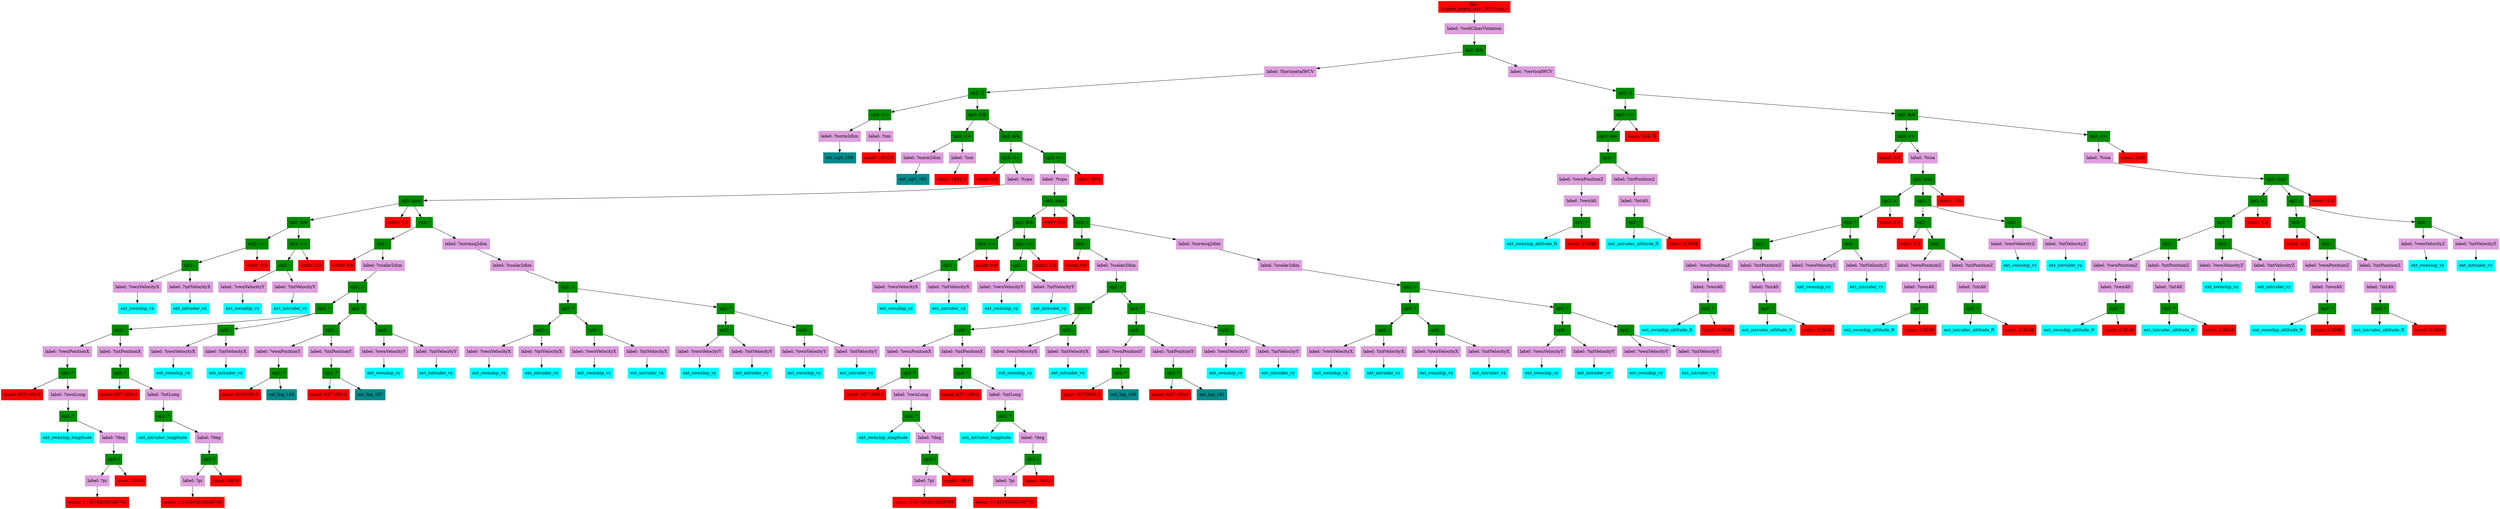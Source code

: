 digraph G {
node [shape=box]

0 [label="file: 
trigger_guard_alert_WCVtcpa.c",color=red, style=filled]
1 [label="label: ?wellClearViolation",color=plum, style=filled]
0 -> 1
2 [label="op2: &&",color=green4, style=filled]
1 -> 2
3 [label="label: ?horizontalWCV",color=plum, style=filled]
2 -> 3
4 [label="op2: ||",color=green4, style=filled]
3 -> 4
5 [label="op2: <=",color=green4, style=filled]
4 -> 5
6 [label="label: ?norm2dim",color=plum, style=filled]
5 -> 6
7 [label="ext_sqrt_158",color=cyan4, style=filled]
6 -> 7
141 [label="label: ?nm",color=plum, style=filled]
5 -> 141
142 [label="const: 1852.0",color=red1, style=filled]
141 -> 142
143 [label="op2: &&",color=green4, style=filled]
4 -> 143
144 [label="op2: <=",color=green4, style=filled]
143 -> 144
145 [label="label: ?norm2dim",color=plum, style=filled]
144 -> 145
146 [label="ext_sqrt_183",color=cyan4, style=filled]
145 -> 146
804 [label="label: ?nm",color=plum, style=filled]
144 -> 804
805 [label="const: 1852.0",color=red1, style=filled]
804 -> 805
806 [label="op2: &&",color=green4, style=filled]
143 -> 806
807 [label="op2: <=",color=green4, style=filled]
806 -> 807
808 [label="const: 0.0",color=red1, style=filled]
807 -> 808
809 [label="label: ?tcpa",color=plum, style=filled]
807 -> 809
810 [label="op3: mux",color=green4, style=filled]
809 -> 810
811 [label="op2: &&",color=green4, style=filled]
810 -> 811
812 [label="op2: ==",color=green4, style=filled]
811 -> 812
813 [label="op2: -",color=green4, style=filled]
812 -> 813
814 [label="label: ?ownVelocityX",color=plum, style=filled]
813 -> 814
815 [label="ext_ownship_vx",color=cyan1, style=filled]
814 -> 815
816 [label="label: ?intVelocityX",color=plum, style=filled]
813 -> 816
817 [label="ext_intruder_vx",color=cyan1, style=filled]
816 -> 817
818 [label="const: 0.0",color=red1, style=filled]
812 -> 818
819 [label="op2: ==",color=green4, style=filled]
811 -> 819
820 [label="op2: -",color=green4, style=filled]
819 -> 820
821 [label="label: ?ownVelocityY",color=plum, style=filled]
820 -> 821
822 [label="ext_ownship_vy",color=cyan1, style=filled]
821 -> 822
823 [label="label: ?intVelocityY",color=plum, style=filled]
820 -> 823
824 [label="ext_intruder_vy",color=cyan1, style=filled]
823 -> 824
825 [label="const: 0.0",color=red1, style=filled]
819 -> 825
826 [label="const: 0.0",color=red1, style=filled]
810 -> 826
827 [label="op2: /",color=green4, style=filled]
810 -> 827
828 [label="op2: -",color=green4, style=filled]
827 -> 828
829 [label="const: 0.0",color=red1, style=filled]
828 -> 829
830 [label="label: ?scalar2dim",color=plum, style=filled]
828 -> 830
831 [label="op2: +",color=green4, style=filled]
830 -> 831
832 [label="op2: *",color=green4, style=filled]
831 -> 832
833 [label="op2: -",color=green4, style=filled]
832 -> 833
834 [label="label: ?ownPositionX",color=plum, style=filled]
833 -> 834
835 [label="op2: *",color=green4, style=filled]
834 -> 835
836 [label="const: 6371000.0",color=red1, style=filled]
835 -> 836
837 [label="label: ?ownLong",color=plum, style=filled]
835 -> 837
838 [label="op2: *",color=green4, style=filled]
837 -> 838
839 [label="ext_ownship_longitude",color=cyan1, style=filled]
838 -> 839
840 [label="label: ?deg",color=plum, style=filled]
838 -> 840
841 [label="op2: /",color=green4, style=filled]
840 -> 841
842 [label="label: ?pi",color=plum, style=filled]
841 -> 842
843 [label="const: 3.141592653589793",color=red1, style=filled]
842 -> 843
844 [label="const: 180.0",color=red1, style=filled]
841 -> 844
845 [label="label: ?intPositionX",color=plum, style=filled]
833 -> 845
846 [label="op2: *",color=green4, style=filled]
845 -> 846
847 [label="const: 6371000.0",color=red1, style=filled]
846 -> 847
848 [label="label: ?intLong",color=plum, style=filled]
846 -> 848
849 [label="op2: *",color=green4, style=filled]
848 -> 849
850 [label="ext_intruder_longitude",color=cyan1, style=filled]
849 -> 850
851 [label="label: ?deg",color=plum, style=filled]
849 -> 851
852 [label="op2: /",color=green4, style=filled]
851 -> 852
853 [label="label: ?pi",color=plum, style=filled]
852 -> 853
854 [label="const: 3.141592653589793",color=red1, style=filled]
853 -> 854
855 [label="const: 180.0",color=red1, style=filled]
852 -> 855
856 [label="op2: -",color=green4, style=filled]
832 -> 856
857 [label="label: ?ownVelocityX",color=plum, style=filled]
856 -> 857
858 [label="ext_ownship_vx",color=cyan1, style=filled]
857 -> 858
859 [label="label: ?intVelocityX",color=plum, style=filled]
856 -> 859
860 [label="ext_intruder_vx",color=cyan1, style=filled]
859 -> 860
861 [label="op2: *",color=green4, style=filled]
831 -> 861
862 [label="op2: -",color=green4, style=filled]
861 -> 862
863 [label="label: ?ownPositionY",color=plum, style=filled]
862 -> 863
864 [label="op2: *",color=green4, style=filled]
863 -> 864
865 [label="const: 6371000.0",color=red1, style=filled]
864 -> 865
866 [label="ext_log_185",color=cyan4, style=filled]
864 -> 866
883 [label="label: ?intPositionY",color=plum, style=filled]
862 -> 883
884 [label="op2: *",color=green4, style=filled]
883 -> 884
885 [label="const: 6371000.0",color=red1, style=filled]
884 -> 885
886 [label="ext_log_187",color=cyan4, style=filled]
884 -> 886
903 [label="op2: -",color=green4, style=filled]
861 -> 903
904 [label="label: ?ownVelocityY",color=plum, style=filled]
903 -> 904
905 [label="ext_ownship_vy",color=cyan1, style=filled]
904 -> 905
906 [label="label: ?intVelocityY",color=plum, style=filled]
903 -> 906
907 [label="ext_intruder_vy",color=cyan1, style=filled]
906 -> 907
908 [label="label: ?normsq2dim",color=plum, style=filled]
827 -> 908
909 [label="label: ?scalar2dim",color=plum, style=filled]
908 -> 909
910 [label="op2: +",color=green4, style=filled]
909 -> 910
911 [label="op2: *",color=green4, style=filled]
910 -> 911
912 [label="op2: -",color=green4, style=filled]
911 -> 912
913 [label="label: ?ownVelocityX",color=plum, style=filled]
912 -> 913
914 [label="ext_ownship_vx",color=cyan1, style=filled]
913 -> 914
915 [label="label: ?intVelocityX",color=plum, style=filled]
912 -> 915
916 [label="ext_intruder_vx",color=cyan1, style=filled]
915 -> 916
917 [label="op2: -",color=green4, style=filled]
911 -> 917
918 [label="label: ?ownVelocityX",color=plum, style=filled]
917 -> 918
919 [label="ext_ownship_vx",color=cyan1, style=filled]
918 -> 919
920 [label="label: ?intVelocityX",color=plum, style=filled]
917 -> 920
921 [label="ext_intruder_vx",color=cyan1, style=filled]
920 -> 921
922 [label="op2: *",color=green4, style=filled]
910 -> 922
923 [label="op2: -",color=green4, style=filled]
922 -> 923
924 [label="label: ?ownVelocityY",color=plum, style=filled]
923 -> 924
925 [label="ext_ownship_vy",color=cyan1, style=filled]
924 -> 925
926 [label="label: ?intVelocityY",color=plum, style=filled]
923 -> 926
927 [label="ext_intruder_vy",color=cyan1, style=filled]
926 -> 927
928 [label="op2: -",color=green4, style=filled]
922 -> 928
929 [label="label: ?ownVelocityY",color=plum, style=filled]
928 -> 929
930 [label="ext_ownship_vy",color=cyan1, style=filled]
929 -> 930
931 [label="label: ?intVelocityY",color=plum, style=filled]
928 -> 931
932 [label="ext_intruder_vy",color=cyan1, style=filled]
931 -> 932
933 [label="op2: <=",color=green4, style=filled]
806 -> 933
934 [label="label: ?tcpa",color=plum, style=filled]
933 -> 934
935 [label="op3: mux",color=green4, style=filled]
934 -> 935
936 [label="op2: &&",color=green4, style=filled]
935 -> 936
937 [label="op2: ==",color=green4, style=filled]
936 -> 937
938 [label="op2: -",color=green4, style=filled]
937 -> 938
939 [label="label: ?ownVelocityX",color=plum, style=filled]
938 -> 939
940 [label="ext_ownship_vx",color=cyan1, style=filled]
939 -> 940
941 [label="label: ?intVelocityX",color=plum, style=filled]
938 -> 941
942 [label="ext_intruder_vx",color=cyan1, style=filled]
941 -> 942
943 [label="const: 0.0",color=red1, style=filled]
937 -> 943
944 [label="op2: ==",color=green4, style=filled]
936 -> 944
945 [label="op2: -",color=green4, style=filled]
944 -> 945
946 [label="label: ?ownVelocityY",color=plum, style=filled]
945 -> 946
947 [label="ext_ownship_vy",color=cyan1, style=filled]
946 -> 947
948 [label="label: ?intVelocityY",color=plum, style=filled]
945 -> 948
949 [label="ext_intruder_vy",color=cyan1, style=filled]
948 -> 949
950 [label="const: 0.0",color=red1, style=filled]
944 -> 950
951 [label="const: 0.0",color=red1, style=filled]
935 -> 951
952 [label="op2: /",color=green4, style=filled]
935 -> 952
953 [label="op2: -",color=green4, style=filled]
952 -> 953
954 [label="const: 0.0",color=red1, style=filled]
953 -> 954
955 [label="label: ?scalar2dim",color=plum, style=filled]
953 -> 955
956 [label="op2: +",color=green4, style=filled]
955 -> 956
957 [label="op2: *",color=green4, style=filled]
956 -> 957
958 [label="op2: -",color=green4, style=filled]
957 -> 958
959 [label="label: ?ownPositionX",color=plum, style=filled]
958 -> 959
960 [label="op2: *",color=green4, style=filled]
959 -> 960
961 [label="const: 6371000.0",color=red1, style=filled]
960 -> 961
962 [label="label: ?ownLong",color=plum, style=filled]
960 -> 962
963 [label="op2: *",color=green4, style=filled]
962 -> 963
964 [label="ext_ownship_longitude",color=cyan1, style=filled]
963 -> 964
965 [label="label: ?deg",color=plum, style=filled]
963 -> 965
966 [label="op2: /",color=green4, style=filled]
965 -> 966
967 [label="label: ?pi",color=plum, style=filled]
966 -> 967
968 [label="const: 3.141592653589793",color=red1, style=filled]
967 -> 968
969 [label="const: 180.0",color=red1, style=filled]
966 -> 969
970 [label="label: ?intPositionX",color=plum, style=filled]
958 -> 970
971 [label="op2: *",color=green4, style=filled]
970 -> 971
972 [label="const: 6371000.0",color=red1, style=filled]
971 -> 972
973 [label="label: ?intLong",color=plum, style=filled]
971 -> 973
974 [label="op2: *",color=green4, style=filled]
973 -> 974
975 [label="ext_intruder_longitude",color=cyan1, style=filled]
974 -> 975
976 [label="label: ?deg",color=plum, style=filled]
974 -> 976
977 [label="op2: /",color=green4, style=filled]
976 -> 977
978 [label="label: ?pi",color=plum, style=filled]
977 -> 978
979 [label="const: 3.141592653589793",color=red1, style=filled]
978 -> 979
980 [label="const: 180.0",color=red1, style=filled]
977 -> 980
981 [label="op2: -",color=green4, style=filled]
957 -> 981
982 [label="label: ?ownVelocityX",color=plum, style=filled]
981 -> 982
983 [label="ext_ownship_vx",color=cyan1, style=filled]
982 -> 983
984 [label="label: ?intVelocityX",color=plum, style=filled]
981 -> 984
985 [label="ext_intruder_vx",color=cyan1, style=filled]
984 -> 985
986 [label="op2: *",color=green4, style=filled]
956 -> 986
987 [label="op2: -",color=green4, style=filled]
986 -> 987
988 [label="label: ?ownPositionY",color=plum, style=filled]
987 -> 988
989 [label="op2: *",color=green4, style=filled]
988 -> 989
990 [label="const: 6371000.0",color=red1, style=filled]
989 -> 990
991 [label="ext_log_189",color=cyan4, style=filled]
989 -> 991
1008 [label="label: ?intPositionY",color=plum, style=filled]
987 -> 1008
1009 [label="op2: *",color=green4, style=filled]
1008 -> 1009
1010 [label="const: 6371000.0",color=red1, style=filled]
1009 -> 1010
1011 [label="ext_log_191",color=cyan4, style=filled]
1009 -> 1011
1028 [label="op2: -",color=green4, style=filled]
986 -> 1028
1029 [label="label: ?ownVelocityY",color=plum, style=filled]
1028 -> 1029
1030 [label="ext_ownship_vy",color=cyan1, style=filled]
1029 -> 1030
1031 [label="label: ?intVelocityY",color=plum, style=filled]
1028 -> 1031
1032 [label="ext_intruder_vy",color=cyan1, style=filled]
1031 -> 1032
1033 [label="label: ?normsq2dim",color=plum, style=filled]
952 -> 1033
1034 [label="label: ?scalar2dim",color=plum, style=filled]
1033 -> 1034
1035 [label="op2: +",color=green4, style=filled]
1034 -> 1035
1036 [label="op2: *",color=green4, style=filled]
1035 -> 1036
1037 [label="op2: -",color=green4, style=filled]
1036 -> 1037
1038 [label="label: ?ownVelocityX",color=plum, style=filled]
1037 -> 1038
1039 [label="ext_ownship_vx",color=cyan1, style=filled]
1038 -> 1039
1040 [label="label: ?intVelocityX",color=plum, style=filled]
1037 -> 1040
1041 [label="ext_intruder_vx",color=cyan1, style=filled]
1040 -> 1041
1042 [label="op2: -",color=green4, style=filled]
1036 -> 1042
1043 [label="label: ?ownVelocityX",color=plum, style=filled]
1042 -> 1043
1044 [label="ext_ownship_vx",color=cyan1, style=filled]
1043 -> 1044
1045 [label="label: ?intVelocityX",color=plum, style=filled]
1042 -> 1045
1046 [label="ext_intruder_vx",color=cyan1, style=filled]
1045 -> 1046
1047 [label="op2: *",color=green4, style=filled]
1035 -> 1047
1048 [label="op2: -",color=green4, style=filled]
1047 -> 1048
1049 [label="label: ?ownVelocityY",color=plum, style=filled]
1048 -> 1049
1050 [label="ext_ownship_vy",color=cyan1, style=filled]
1049 -> 1050
1051 [label="label: ?intVelocityY",color=plum, style=filled]
1048 -> 1051
1052 [label="ext_intruder_vy",color=cyan1, style=filled]
1051 -> 1052
1053 [label="op2: -",color=green4, style=filled]
1047 -> 1053
1054 [label="label: ?ownVelocityY",color=plum, style=filled]
1053 -> 1054
1055 [label="ext_ownship_vy",color=cyan1, style=filled]
1054 -> 1055
1056 [label="label: ?intVelocityY",color=plum, style=filled]
1053 -> 1056
1057 [label="ext_intruder_vy",color=cyan1, style=filled]
1056 -> 1057
1058 [label="const: 30.0",color=red1, style=filled]
933 -> 1058
1059 [label="label: ?verticalWCV",color=plum, style=filled]
2 -> 1059
1060 [label="op2: ||",color=green4, style=filled]
1059 -> 1060
1061 [label="op2: <=",color=green4, style=filled]
1060 -> 1061
1062 [label="op1: abs",color=green4, style=filled]
1061 -> 1062
1063 [label="op2: -",color=green4, style=filled]
1062 -> 1063
1064 [label="label: ?ownPositionZ",color=plum, style=filled]
1063 -> 1064
1065 [label="label: ?ownAlt",color=plum, style=filled]
1064 -> 1065
1066 [label="op2: *",color=green4, style=filled]
1065 -> 1066
1067 [label="ext_ownship_altitude_ft",color=cyan1, style=filled]
1066 -> 1067
1068 [label="const: 0.3048",color=red1, style=filled]
1066 -> 1068
1069 [label="label: ?intPositionZ",color=plum, style=filled]
1063 -> 1069
1070 [label="label: ?intAlt",color=plum, style=filled]
1069 -> 1070
1071 [label="op2: *",color=green4, style=filled]
1070 -> 1071
1072 [label="ext_intruder_altitude_ft",color=cyan1, style=filled]
1071 -> 1072
1073 [label="const: 0.3048",color=red1, style=filled]
1071 -> 1073
1074 [label="const: 144.78",color=red1, style=filled]
1061 -> 1074
1075 [label="op2: &&",color=green4, style=filled]
1060 -> 1075
1076 [label="op2: <=",color=green4, style=filled]
1075 -> 1076
1077 [label="const: 0.0",color=red1, style=filled]
1076 -> 1077
1078 [label="label: ?tcoa",color=plum, style=filled]
1076 -> 1078
1079 [label="op3: mux",color=green4, style=filled]
1078 -> 1079
1080 [label="op2: <",color=green4, style=filled]
1079 -> 1080
1081 [label="op2: *",color=green4, style=filled]
1080 -> 1081
1082 [label="op2: -",color=green4, style=filled]
1081 -> 1082
1083 [label="label: ?ownPositionZ",color=plum, style=filled]
1082 -> 1083
1084 [label="label: ?ownAlt",color=plum, style=filled]
1083 -> 1084
1085 [label="op2: *",color=green4, style=filled]
1084 -> 1085
1086 [label="ext_ownship_altitude_ft",color=cyan1, style=filled]
1085 -> 1086
1087 [label="const: 0.3048",color=red1, style=filled]
1085 -> 1087
1088 [label="label: ?intPositionZ",color=plum, style=filled]
1082 -> 1088
1089 [label="label: ?intAlt",color=plum, style=filled]
1088 -> 1089
1090 [label="op2: *",color=green4, style=filled]
1089 -> 1090
1091 [label="ext_intruder_altitude_ft",color=cyan1, style=filled]
1090 -> 1091
1092 [label="const: 0.3048",color=red1, style=filled]
1090 -> 1092
1093 [label="op2: -",color=green4, style=filled]
1081 -> 1093
1094 [label="label: ?ownVelocityZ",color=plum, style=filled]
1093 -> 1094
1095 [label="ext_ownship_vz",color=cyan1, style=filled]
1094 -> 1095
1096 [label="label: ?intVelocityZ",color=plum, style=filled]
1093 -> 1096
1097 [label="ext_intruder_vz",color=cyan1, style=filled]
1096 -> 1097
1098 [label="const: 0.0",color=red1, style=filled]
1080 -> 1098
1099 [label="op2: /",color=green4, style=filled]
1079 -> 1099
1100 [label="op2: -",color=green4, style=filled]
1099 -> 1100
1101 [label="const: 0.0",color=red1, style=filled]
1100 -> 1101
1102 [label="op2: -",color=green4, style=filled]
1100 -> 1102
1103 [label="label: ?ownPositionZ",color=plum, style=filled]
1102 -> 1103
1104 [label="label: ?ownAlt",color=plum, style=filled]
1103 -> 1104
1105 [label="op2: *",color=green4, style=filled]
1104 -> 1105
1106 [label="ext_ownship_altitude_ft",color=cyan1, style=filled]
1105 -> 1106
1107 [label="const: 0.3048",color=red1, style=filled]
1105 -> 1107
1108 [label="label: ?intPositionZ",color=plum, style=filled]
1102 -> 1108
1109 [label="label: ?intAlt",color=plum, style=filled]
1108 -> 1109
1110 [label="op2: *",color=green4, style=filled]
1109 -> 1110
1111 [label="ext_intruder_altitude_ft",color=cyan1, style=filled]
1110 -> 1111
1112 [label="const: 0.3048",color=red1, style=filled]
1110 -> 1112
1113 [label="op2: -",color=green4, style=filled]
1099 -> 1113
1114 [label="label: ?ownVelocityZ",color=plum, style=filled]
1113 -> 1114
1115 [label="ext_ownship_vz",color=cyan1, style=filled]
1114 -> 1115
1116 [label="label: ?intVelocityZ",color=plum, style=filled]
1113 -> 1116
1117 [label="ext_intruder_vz",color=cyan1, style=filled]
1116 -> 1117
1118 [label="const: -1.0",color=red1, style=filled]
1079 -> 1118
1119 [label="op2: <=",color=green4, style=filled]
1075 -> 1119
1120 [label="label: ?tcoa",color=plum, style=filled]
1119 -> 1120
1121 [label="op3: mux",color=green4, style=filled]
1120 -> 1121
1122 [label="op2: <",color=green4, style=filled]
1121 -> 1122
1123 [label="op2: *",color=green4, style=filled]
1122 -> 1123
1124 [label="op2: -",color=green4, style=filled]
1123 -> 1124
1125 [label="label: ?ownPositionZ",color=plum, style=filled]
1124 -> 1125
1126 [label="label: ?ownAlt",color=plum, style=filled]
1125 -> 1126
1127 [label="op2: *",color=green4, style=filled]
1126 -> 1127
1128 [label="ext_ownship_altitude_ft",color=cyan1, style=filled]
1127 -> 1128
1129 [label="const: 0.3048",color=red1, style=filled]
1127 -> 1129
1130 [label="label: ?intPositionZ",color=plum, style=filled]
1124 -> 1130
1131 [label="label: ?intAlt",color=plum, style=filled]
1130 -> 1131
1132 [label="op2: *",color=green4, style=filled]
1131 -> 1132
1133 [label="ext_intruder_altitude_ft",color=cyan1, style=filled]
1132 -> 1133
1134 [label="const: 0.3048",color=red1, style=filled]
1132 -> 1134
1135 [label="op2: -",color=green4, style=filled]
1123 -> 1135
1136 [label="label: ?ownVelocityZ",color=plum, style=filled]
1135 -> 1136
1137 [label="ext_ownship_vz",color=cyan1, style=filled]
1136 -> 1137
1138 [label="label: ?intVelocityZ",color=plum, style=filled]
1135 -> 1138
1139 [label="ext_intruder_vz",color=cyan1, style=filled]
1138 -> 1139
1140 [label="const: 0.0",color=red1, style=filled]
1122 -> 1140
1141 [label="op2: /",color=green4, style=filled]
1121 -> 1141
1142 [label="op2: -",color=green4, style=filled]
1141 -> 1142
1143 [label="const: 0.0",color=red1, style=filled]
1142 -> 1143
1144 [label="op2: -",color=green4, style=filled]
1142 -> 1144
1145 [label="label: ?ownPositionZ",color=plum, style=filled]
1144 -> 1145
1146 [label="label: ?ownAlt",color=plum, style=filled]
1145 -> 1146
1147 [label="op2: *",color=green4, style=filled]
1146 -> 1147
1148 [label="ext_ownship_altitude_ft",color=cyan1, style=filled]
1147 -> 1148
1149 [label="const: 0.3048",color=red1, style=filled]
1147 -> 1149
1150 [label="label: ?intPositionZ",color=plum, style=filled]
1144 -> 1150
1151 [label="label: ?intAlt",color=plum, style=filled]
1150 -> 1151
1152 [label="op2: *",color=green4, style=filled]
1151 -> 1152
1153 [label="ext_intruder_altitude_ft",color=cyan1, style=filled]
1152 -> 1153
1154 [label="const: 0.3048",color=red1, style=filled]
1152 -> 1154
1155 [label="op2: -",color=green4, style=filled]
1141 -> 1155
1156 [label="label: ?ownVelocityZ",color=plum, style=filled]
1155 -> 1156
1157 [label="ext_ownship_vz",color=cyan1, style=filled]
1156 -> 1157
1158 [label="label: ?intVelocityZ",color=plum, style=filled]
1155 -> 1158
1159 [label="ext_intruder_vz",color=cyan1, style=filled]
1158 -> 1159
1160 [label="const: -1.0",color=red1, style=filled]
1121 -> 1160
1161 [label="const: 30.0",color=red1, style=filled]
1119 -> 1161


}


